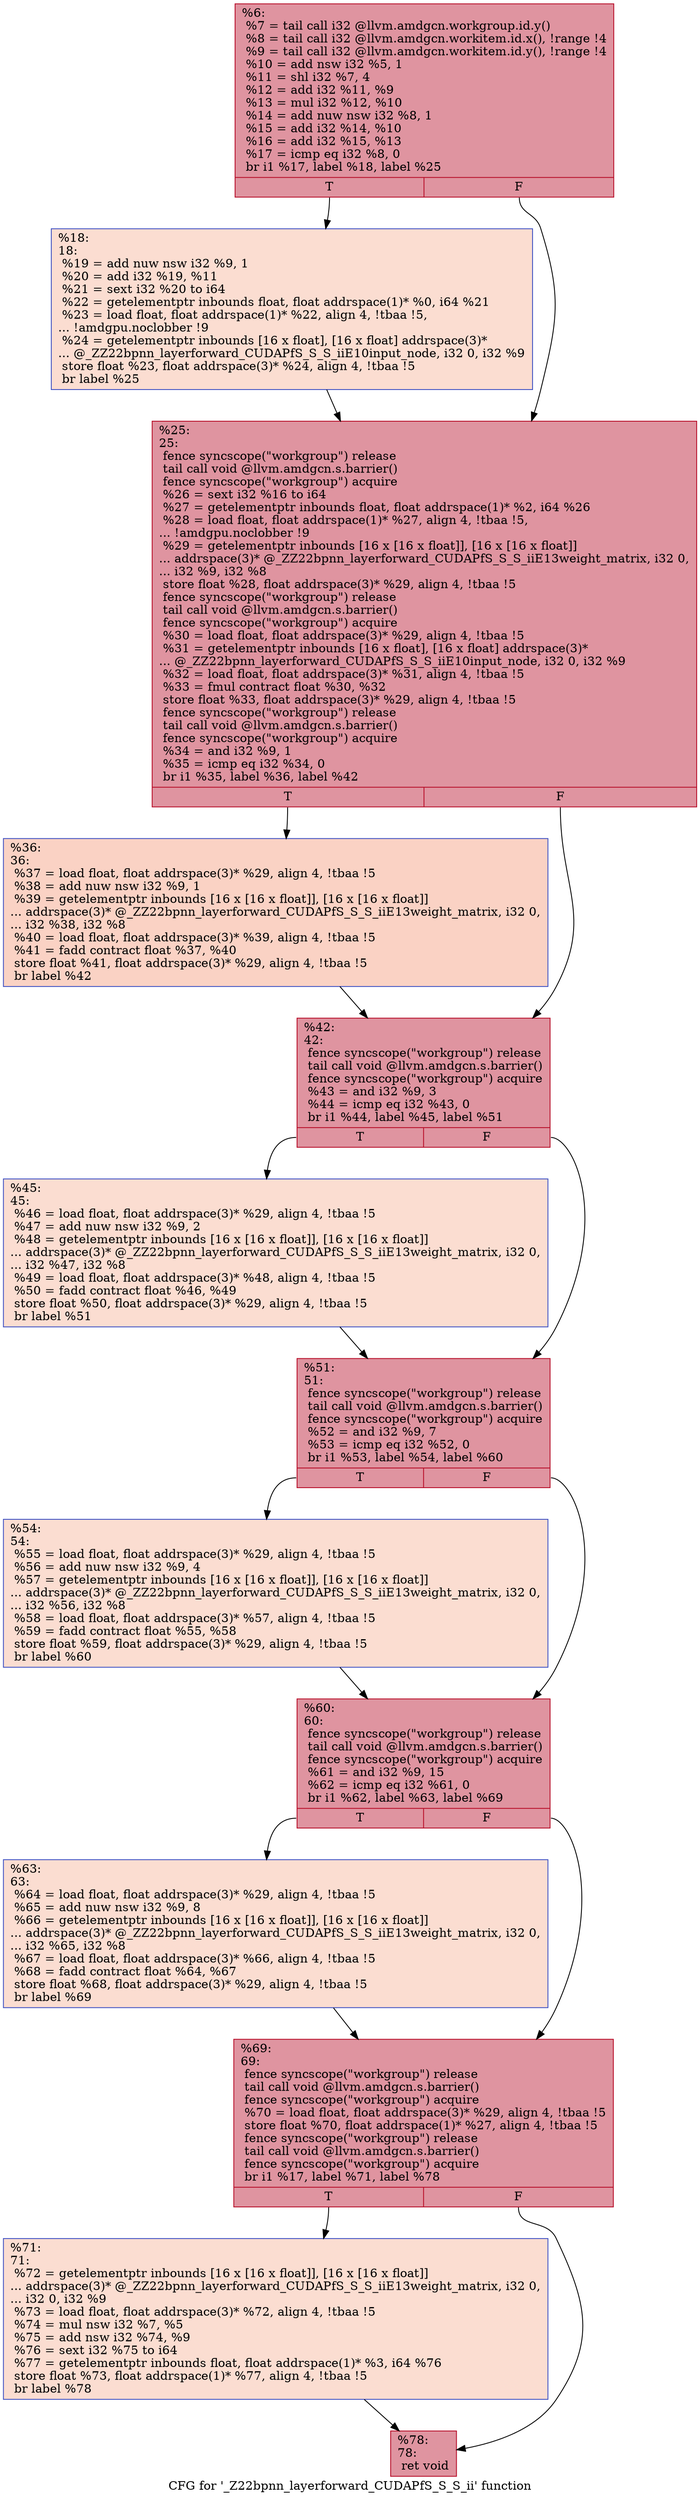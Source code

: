 digraph "CFG for '_Z22bpnn_layerforward_CUDAPfS_S_S_ii' function" {
	label="CFG for '_Z22bpnn_layerforward_CUDAPfS_S_S_ii' function";

	Node0x4a94250 [shape=record,color="#b70d28ff", style=filled, fillcolor="#b70d2870",label="{%6:\l  %7 = tail call i32 @llvm.amdgcn.workgroup.id.y()\l  %8 = tail call i32 @llvm.amdgcn.workitem.id.x(), !range !4\l  %9 = tail call i32 @llvm.amdgcn.workitem.id.y(), !range !4\l  %10 = add nsw i32 %5, 1\l  %11 = shl i32 %7, 4\l  %12 = add i32 %11, %9\l  %13 = mul i32 %12, %10\l  %14 = add nuw nsw i32 %8, 1\l  %15 = add i32 %14, %10\l  %16 = add i32 %15, %13\l  %17 = icmp eq i32 %8, 0\l  br i1 %17, label %18, label %25\l|{<s0>T|<s1>F}}"];
	Node0x4a94250:s0 -> Node0x4a95230;
	Node0x4a94250:s1 -> Node0x4a96670;
	Node0x4a95230 [shape=record,color="#3d50c3ff", style=filled, fillcolor="#f7b39670",label="{%18:\l18:                                               \l  %19 = add nuw nsw i32 %9, 1\l  %20 = add i32 %19, %11\l  %21 = sext i32 %20 to i64\l  %22 = getelementptr inbounds float, float addrspace(1)* %0, i64 %21\l  %23 = load float, float addrspace(1)* %22, align 4, !tbaa !5,\l... !amdgpu.noclobber !9\l  %24 = getelementptr inbounds [16 x float], [16 x float] addrspace(3)*\l... @_ZZ22bpnn_layerforward_CUDAPfS_S_S_iiE10input_node, i32 0, i32 %9\l  store float %23, float addrspace(3)* %24, align 4, !tbaa !5\l  br label %25\l}"];
	Node0x4a95230 -> Node0x4a96670;
	Node0x4a96670 [shape=record,color="#b70d28ff", style=filled, fillcolor="#b70d2870",label="{%25:\l25:                                               \l  fence syncscope(\"workgroup\") release\l  tail call void @llvm.amdgcn.s.barrier()\l  fence syncscope(\"workgroup\") acquire\l  %26 = sext i32 %16 to i64\l  %27 = getelementptr inbounds float, float addrspace(1)* %2, i64 %26\l  %28 = load float, float addrspace(1)* %27, align 4, !tbaa !5,\l... !amdgpu.noclobber !9\l  %29 = getelementptr inbounds [16 x [16 x float]], [16 x [16 x float]]\l... addrspace(3)* @_ZZ22bpnn_layerforward_CUDAPfS_S_S_iiE13weight_matrix, i32 0,\l... i32 %9, i32 %8\l  store float %28, float addrspace(3)* %29, align 4, !tbaa !5\l  fence syncscope(\"workgroup\") release\l  tail call void @llvm.amdgcn.s.barrier()\l  fence syncscope(\"workgroup\") acquire\l  %30 = load float, float addrspace(3)* %29, align 4, !tbaa !5\l  %31 = getelementptr inbounds [16 x float], [16 x float] addrspace(3)*\l... @_ZZ22bpnn_layerforward_CUDAPfS_S_S_iiE10input_node, i32 0, i32 %9\l  %32 = load float, float addrspace(3)* %31, align 4, !tbaa !5\l  %33 = fmul contract float %30, %32\l  store float %33, float addrspace(3)* %29, align 4, !tbaa !5\l  fence syncscope(\"workgroup\") release\l  tail call void @llvm.amdgcn.s.barrier()\l  fence syncscope(\"workgroup\") acquire\l  %34 = and i32 %9, 1\l  %35 = icmp eq i32 %34, 0\l  br i1 %35, label %36, label %42\l|{<s0>T|<s1>F}}"];
	Node0x4a96670:s0 -> Node0x4a98a00;
	Node0x4a96670:s1 -> Node0x4a98a50;
	Node0x4a98a00 [shape=record,color="#3d50c3ff", style=filled, fillcolor="#f4987a70",label="{%36:\l36:                                               \l  %37 = load float, float addrspace(3)* %29, align 4, !tbaa !5\l  %38 = add nuw nsw i32 %9, 1\l  %39 = getelementptr inbounds [16 x [16 x float]], [16 x [16 x float]]\l... addrspace(3)* @_ZZ22bpnn_layerforward_CUDAPfS_S_S_iiE13weight_matrix, i32 0,\l... i32 %38, i32 %8\l  %40 = load float, float addrspace(3)* %39, align 4, !tbaa !5\l  %41 = fadd contract float %37, %40\l  store float %41, float addrspace(3)* %29, align 4, !tbaa !5\l  br label %42\l}"];
	Node0x4a98a00 -> Node0x4a98a50;
	Node0x4a98a50 [shape=record,color="#b70d28ff", style=filled, fillcolor="#b70d2870",label="{%42:\l42:                                               \l  fence syncscope(\"workgroup\") release\l  tail call void @llvm.amdgcn.s.barrier()\l  fence syncscope(\"workgroup\") acquire\l  %43 = and i32 %9, 3\l  %44 = icmp eq i32 %43, 0\l  br i1 %44, label %45, label %51\l|{<s0>T|<s1>F}}"];
	Node0x4a98a50:s0 -> Node0x4a99200;
	Node0x4a98a50:s1 -> Node0x4a99250;
	Node0x4a99200 [shape=record,color="#3d50c3ff", style=filled, fillcolor="#f7b39670",label="{%45:\l45:                                               \l  %46 = load float, float addrspace(3)* %29, align 4, !tbaa !5\l  %47 = add nuw nsw i32 %9, 2\l  %48 = getelementptr inbounds [16 x [16 x float]], [16 x [16 x float]]\l... addrspace(3)* @_ZZ22bpnn_layerforward_CUDAPfS_S_S_iiE13weight_matrix, i32 0,\l... i32 %47, i32 %8\l  %49 = load float, float addrspace(3)* %48, align 4, !tbaa !5\l  %50 = fadd contract float %46, %49\l  store float %50, float addrspace(3)* %29, align 4, !tbaa !5\l  br label %51\l}"];
	Node0x4a99200 -> Node0x4a99250;
	Node0x4a99250 [shape=record,color="#b70d28ff", style=filled, fillcolor="#b70d2870",label="{%51:\l51:                                               \l  fence syncscope(\"workgroup\") release\l  tail call void @llvm.amdgcn.s.barrier()\l  fence syncscope(\"workgroup\") acquire\l  %52 = and i32 %9, 7\l  %53 = icmp eq i32 %52, 0\l  br i1 %53, label %54, label %60\l|{<s0>T|<s1>F}}"];
	Node0x4a99250:s0 -> Node0x4a999f0;
	Node0x4a99250:s1 -> Node0x4a99a40;
	Node0x4a999f0 [shape=record,color="#3d50c3ff", style=filled, fillcolor="#f7b39670",label="{%54:\l54:                                               \l  %55 = load float, float addrspace(3)* %29, align 4, !tbaa !5\l  %56 = add nuw nsw i32 %9, 4\l  %57 = getelementptr inbounds [16 x [16 x float]], [16 x [16 x float]]\l... addrspace(3)* @_ZZ22bpnn_layerforward_CUDAPfS_S_S_iiE13weight_matrix, i32 0,\l... i32 %56, i32 %8\l  %58 = load float, float addrspace(3)* %57, align 4, !tbaa !5\l  %59 = fadd contract float %55, %58\l  store float %59, float addrspace(3)* %29, align 4, !tbaa !5\l  br label %60\l}"];
	Node0x4a999f0 -> Node0x4a99a40;
	Node0x4a99a40 [shape=record,color="#b70d28ff", style=filled, fillcolor="#b70d2870",label="{%60:\l60:                                               \l  fence syncscope(\"workgroup\") release\l  tail call void @llvm.amdgcn.s.barrier()\l  fence syncscope(\"workgroup\") acquire\l  %61 = and i32 %9, 15\l  %62 = icmp eq i32 %61, 0\l  br i1 %62, label %63, label %69\l|{<s0>T|<s1>F}}"];
	Node0x4a99a40:s0 -> Node0x4a9a1e0;
	Node0x4a99a40:s1 -> Node0x4a9a230;
	Node0x4a9a1e0 [shape=record,color="#3d50c3ff", style=filled, fillcolor="#f7b39670",label="{%63:\l63:                                               \l  %64 = load float, float addrspace(3)* %29, align 4, !tbaa !5\l  %65 = add nuw nsw i32 %9, 8\l  %66 = getelementptr inbounds [16 x [16 x float]], [16 x [16 x float]]\l... addrspace(3)* @_ZZ22bpnn_layerforward_CUDAPfS_S_S_iiE13weight_matrix, i32 0,\l... i32 %65, i32 %8\l  %67 = load float, float addrspace(3)* %66, align 4, !tbaa !5\l  %68 = fadd contract float %64, %67\l  store float %68, float addrspace(3)* %29, align 4, !tbaa !5\l  br label %69\l}"];
	Node0x4a9a1e0 -> Node0x4a9a230;
	Node0x4a9a230 [shape=record,color="#b70d28ff", style=filled, fillcolor="#b70d2870",label="{%69:\l69:                                               \l  fence syncscope(\"workgroup\") release\l  tail call void @llvm.amdgcn.s.barrier()\l  fence syncscope(\"workgroup\") acquire\l  %70 = load float, float addrspace(3)* %29, align 4, !tbaa !5\l  store float %70, float addrspace(1)* %27, align 4, !tbaa !5\l  fence syncscope(\"workgroup\") release\l  tail call void @llvm.amdgcn.s.barrier()\l  fence syncscope(\"workgroup\") acquire\l  br i1 %17, label %71, label %78\l|{<s0>T|<s1>F}}"];
	Node0x4a9a230:s0 -> Node0x4a9ad20;
	Node0x4a9a230:s1 -> Node0x4a9ad70;
	Node0x4a9ad20 [shape=record,color="#3d50c3ff", style=filled, fillcolor="#f7b39670",label="{%71:\l71:                                               \l  %72 = getelementptr inbounds [16 x [16 x float]], [16 x [16 x float]]\l... addrspace(3)* @_ZZ22bpnn_layerforward_CUDAPfS_S_S_iiE13weight_matrix, i32 0,\l... i32 0, i32 %9\l  %73 = load float, float addrspace(3)* %72, align 4, !tbaa !5\l  %74 = mul nsw i32 %7, %5\l  %75 = add nsw i32 %74, %9\l  %76 = sext i32 %75 to i64\l  %77 = getelementptr inbounds float, float addrspace(1)* %3, i64 %76\l  store float %73, float addrspace(1)* %77, align 4, !tbaa !5\l  br label %78\l}"];
	Node0x4a9ad20 -> Node0x4a9ad70;
	Node0x4a9ad70 [shape=record,color="#b70d28ff", style=filled, fillcolor="#b70d2870",label="{%78:\l78:                                               \l  ret void\l}"];
}
